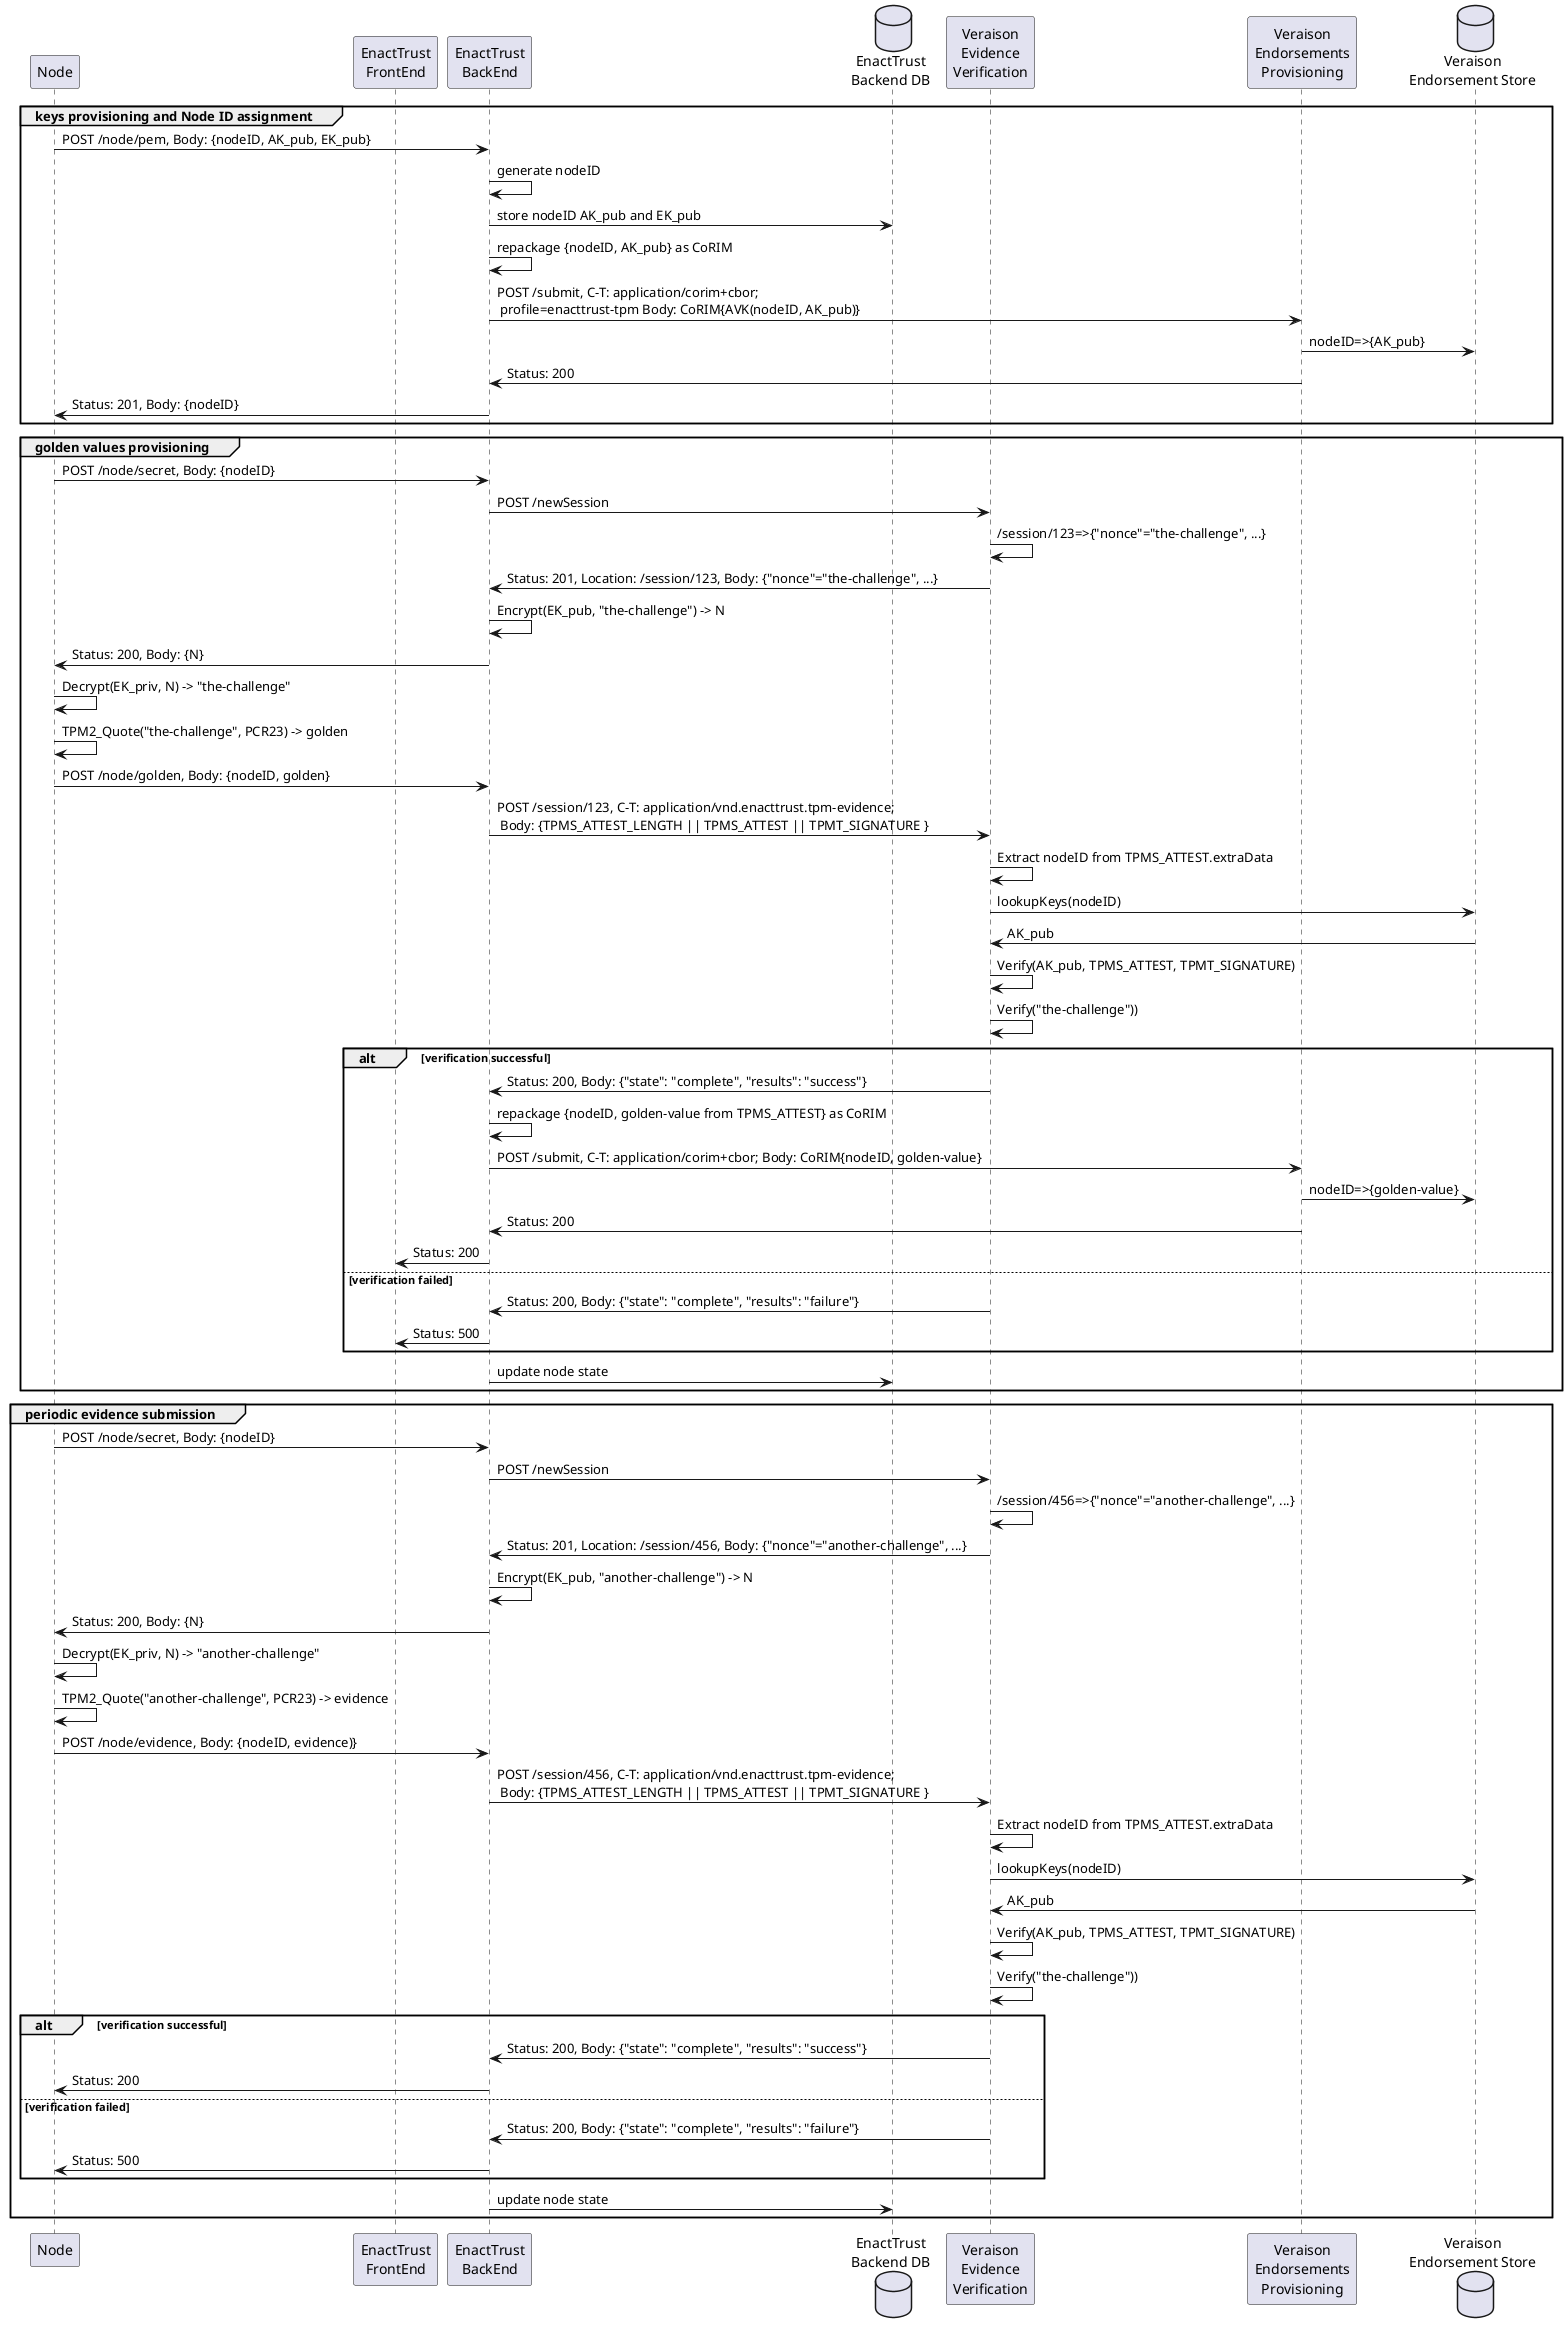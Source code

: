 @startuml

participant "Node" as Node order 5
participant "EnactTrust\nFrontEnd" as FE order 10
participant "EnactTrust\nBackEnd" as BE order 20
database "EnactTrust\nBackend DB" as BE_DB order 30
participant "Veraison\nEvidence\nVerification" as V_EviVfy order 35
participant "Veraison\nEndorsements\nProvisioning" as V_EndProv order 40
database "Veraison\nEndorsement Store" as V_EndStore order 50

group keys provisioning and Node ID assignment

	Node -> BE: POST /node/pem, Body: {nodeID, AK_pub, EK_pub}
	BE -> BE: generate nodeID
	BE -> BE_DB: store nodeID AK_pub and EK_pub
	BE -> BE: repackage {nodeID, AK_pub} as CoRIM
	BE -> V_EndProv: POST /submit, C-T: application/corim+cbor; \n profile=enacttrust-tpm Body: CoRIM{AVK(nodeID, AK_pub)}
	V_EndProv -> V_EndStore: nodeID=>{AK_pub}
	V_EndProv -> BE: Status: 200
	BE -> Node: Status: 201, Body: {nodeID}
end

group golden values provisioning
	Node -> BE: POST /node/secret, Body: {nodeID}
	BE -> V_EviVfy: POST /newSession
	V_EviVfy -> V_EviVfy: /session/123=>{"nonce"="the-challenge", ...}
	V_EviVfy -> BE: Status: 201, Location: /session/123, Body: {"nonce"="the-challenge", ...}
	BE -> BE: Encrypt(EK_pub, "the-challenge") -> N
	BE -> Node: Status: 200, Body: {N}

	Node -> Node: Decrypt(EK_priv, N) -> "the-challenge"
	Node -> Node: TPM2_Quote("the-challenge", PCR23) -> golden
	Node -> BE: POST /node/golden, Body: {nodeID, golden}
	BE -> V_EviVfy: POST /session/123, C-T: application/vnd.enacttrust.tpm-evidence; \n Body: {TPMS_ATTEST_LENGTH || TPMS_ATTEST || TPMT_SIGNATURE }
	V_EviVfy -> V_EviVfy: Extract nodeID from TPMS_ATTEST.extraData
	V_EviVfy -> V_EndStore: lookupKeys(nodeID)
	V_EndStore -> V_EviVfy: AK_pub
	V_EviVfy -> V_EviVfy: Verify(AK_pub, TPMS_ATTEST, TPMT_SIGNATURE)
	V_EviVfy -> V_EviVfy: Verify("the-challenge"))
	alt verification successful
		V_EviVfy -> BE: Status: 200, Body: {"state": "complete", "results": "success"}
		BE -> BE: repackage {nodeID, golden-value from TPMS_ATTEST} as CoRIM
		BE -> V_EndProv: POST /submit, C-T: application/corim+cbor; Body: CoRIM{nodeID, golden-value}
		V_EndProv -> V_EndStore: nodeID=>{golden-value}
		V_EndProv -> BE: Status: 200
		BE -> FE: Status: 200
	else verification failed
		V_EviVfy -> BE: Status: 200, Body: {"state": "complete", "results": "failure"}
		BE -> FE: Status: 500
	end
	BE -> BE_DB: update node state
end

group periodic evidence submission
	Node -> BE: POST /node/secret, Body: {nodeID}
	BE -> V_EviVfy: POST /newSession
	V_EviVfy -> V_EviVfy: /session/456=>{"nonce"="another-challenge", ...}
	V_EviVfy -> BE: Status: 201, Location: /session/456, Body: {"nonce"="another-challenge", ...}
	BE -> BE: Encrypt(EK_pub, "another-challenge") -> N
	BE -> Node: Status: 200, Body: {N}

	Node -> Node: Decrypt(EK_priv, N) -> "another-challenge"
	Node -> Node: TPM2_Quote("another-challenge", PCR23) -> evidence
	Node -> BE: POST /node/evidence, Body: {nodeID, evidence)}
	BE -> V_EviVfy: POST /session/456, C-T: application/vnd.enacttrust.tpm-evidence; \n Body: {TPMS_ATTEST_LENGTH || TPMS_ATTEST || TPMT_SIGNATURE }
	V_EviVfy -> V_EviVfy: Extract nodeID from TPMS_ATTEST.extraData
	V_EviVfy -> V_EndStore: lookupKeys(nodeID)
	V_EndStore -> V_EviVfy: AK_pub
	V_EviVfy -> V_EviVfy: Verify(AK_pub, TPMS_ATTEST, TPMT_SIGNATURE)
	V_EviVfy -> V_EviVfy: Verify("the-challenge"))
	alt verification successful
		V_EviVfy -> BE: Status: 200, Body: {"state": "complete", "results": "success"}
		BE -> Node: Status: 200
	else verification failed
		V_EviVfy -> BE: Status: 200, Body: {"state": "complete", "results": "failure"}
		BE -> Node: Status: 500
	end
	BE -> BE_DB: update node state
end

@enduml
